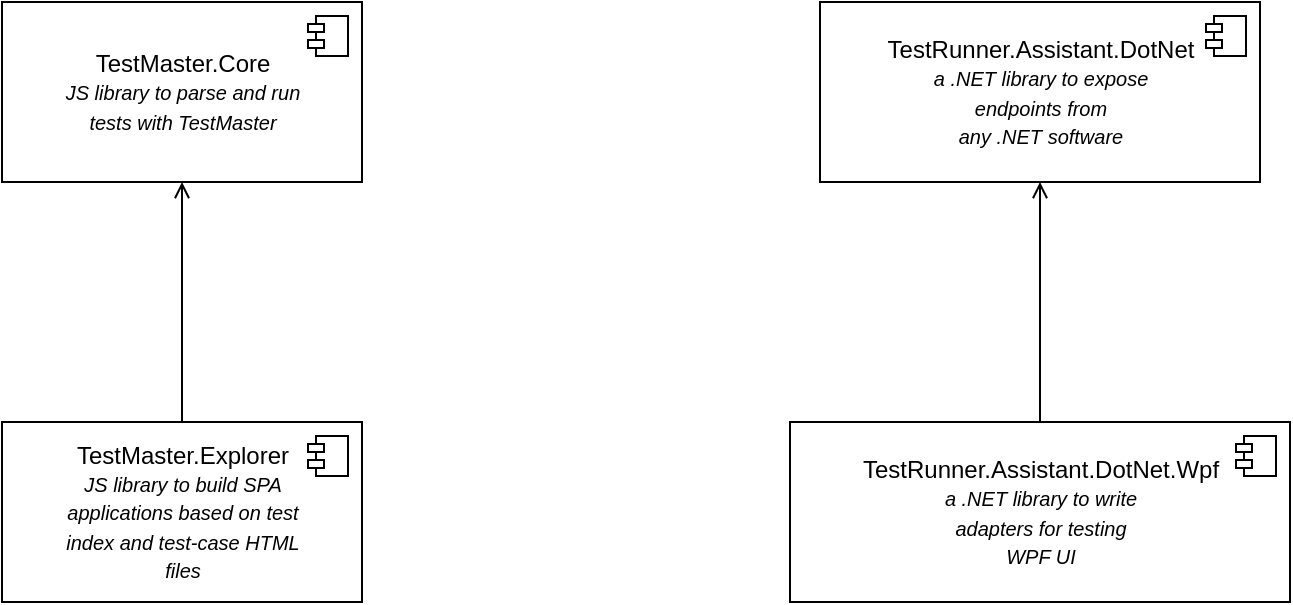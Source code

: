 ﻿<mxfile version="20.5.3" type="embed"><diagram id="23iRSUPoRavnBvh4doch" name="Page-1"><mxGraphModel dx="1364" dy="540" grid="1" gridSize="10" guides="1" tooltips="1" connect="1" arrows="1" fold="1" page="1" pageScale="1" pageWidth="827" pageHeight="1169" math="0" shadow="0"><root><mxCell id="0"/><mxCell id="1" parent="0"/><mxCell id="3" value="TestMaster.Core&lt;br&gt;&lt;font style=&quot;font-size: 10px;&quot;&gt;&lt;i&gt;JS library to parse and run&lt;br&gt;tests with TestMaster&lt;/i&gt;&lt;/font&gt;" style="html=1;dropTarget=0;" vertex="1" parent="1"><mxGeometry x="111" y="80" width="180" height="90" as="geometry"/></mxCell><mxCell id="4" value="" style="shape=module;jettyWidth=8;jettyHeight=4;" vertex="1" parent="3"><mxGeometry x="1" width="20" height="20" relative="1" as="geometry"><mxPoint x="-27" y="7" as="offset"/></mxGeometry></mxCell><mxCell id="11" style="edgeStyle=orthogonalEdgeStyle;rounded=0;orthogonalLoop=1;jettySize=auto;html=1;entryX=0.5;entryY=1;entryDx=0;entryDy=0;fontSize=10;endArrow=open;endFill=0;" edge="1" parent="1" source="5" target="3"><mxGeometry relative="1" as="geometry"/></mxCell><mxCell id="5" value="TestMaster.Explorer&lt;br&gt;&lt;font style=&quot;font-size: 10px;&quot;&gt;&lt;i&gt;JS library to build SPA&lt;br&gt;applications based on test&lt;br&gt;index and test-case HTML&lt;br&gt;files&lt;/i&gt;&lt;/font&gt;" style="html=1;dropTarget=0;" vertex="1" parent="1"><mxGeometry x="111" y="290" width="180" height="90" as="geometry"/></mxCell><mxCell id="6" value="" style="shape=module;jettyWidth=8;jettyHeight=4;" vertex="1" parent="5"><mxGeometry x="1" width="20" height="20" relative="1" as="geometry"><mxPoint x="-27" y="7" as="offset"/></mxGeometry></mxCell><mxCell id="7" value="TestRunner.Assistant.DotNet&lt;br&gt;&lt;i style=&quot;font-size: 10px;&quot;&gt;a .NET library to expose&lt;br&gt;endpoints from&lt;br&gt;any .NET software&lt;/i&gt;" style="html=1;dropTarget=0;" vertex="1" parent="1"><mxGeometry x="520" y="80" width="220" height="90" as="geometry"/></mxCell><mxCell id="8" value="" style="shape=module;jettyWidth=8;jettyHeight=4;" vertex="1" parent="7"><mxGeometry x="1" width="20" height="20" relative="1" as="geometry"><mxPoint x="-27" y="7" as="offset"/></mxGeometry></mxCell><mxCell id="12" style="edgeStyle=orthogonalEdgeStyle;rounded=0;orthogonalLoop=1;jettySize=auto;html=1;entryX=0.5;entryY=1;entryDx=0;entryDy=0;fontSize=10;endArrow=open;endFill=0;" edge="1" parent="1" source="9" target="7"><mxGeometry relative="1" as="geometry"/></mxCell><mxCell id="9" value="TestRunner.Assistant.DotNet.Wpf&lt;br&gt;&lt;i style=&quot;font-size: 10px;&quot;&gt;a .NET library to write&lt;br&gt;adapters for testing&lt;br&gt;WPF UI&lt;/i&gt;" style="html=1;dropTarget=0;" vertex="1" parent="1"><mxGeometry x="505" y="290" width="250" height="90" as="geometry"/></mxCell><mxCell id="10" value="" style="shape=module;jettyWidth=8;jettyHeight=4;" vertex="1" parent="9"><mxGeometry x="1" width="20" height="20" relative="1" as="geometry"><mxPoint x="-27" y="7" as="offset"/></mxGeometry></mxCell></root></mxGraphModel></diagram></mxfile>
